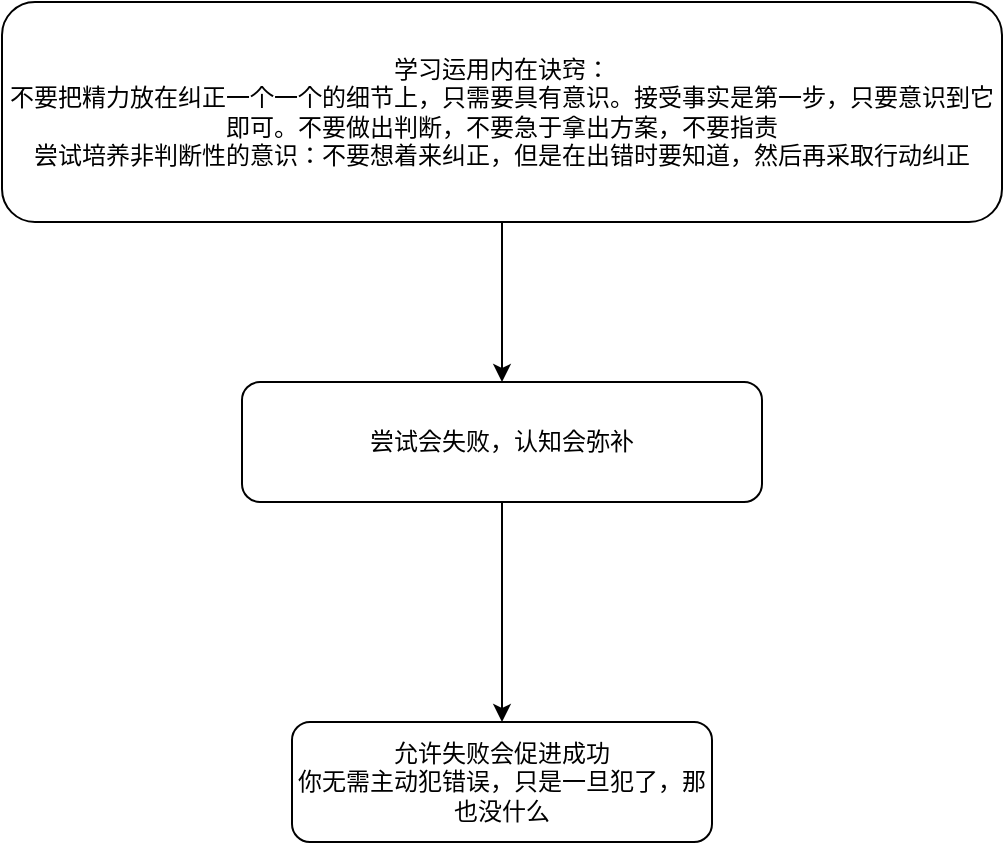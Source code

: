 <mxfile>
    <diagram id="NiNxVzOrU89Tih4gGizK" name="Page-1">
        <mxGraphModel dx="523" dy="727" grid="1" gridSize="10" guides="1" tooltips="1" connect="1" arrows="1" fold="1" page="1" pageScale="1" pageWidth="827" pageHeight="1169" math="0" shadow="0">
            <root>
                <mxCell id="0"/>
                <mxCell id="1" parent="0"/>
                <mxCell id="4" value="" style="edgeStyle=none;html=1;" edge="1" parent="1" source="2" target="3">
                    <mxGeometry relative="1" as="geometry"/>
                </mxCell>
                <mxCell id="2" value="学习运用内在诀窍：&lt;br&gt;不要把精力放在纠正一个一个的细节上，只需要具有意识。接受事实是第一步，只要意识到它即可。不要做出判断，不要急于拿出方案，不要指责&lt;br&gt;尝试培养非判断性的意识：不要想着来纠正，但是在出错时要知道，然后再采取行动纠正" style="rounded=1;whiteSpace=wrap;html=1;" vertex="1" parent="1">
                    <mxGeometry x="80" y="110" width="500" height="110" as="geometry"/>
                </mxCell>
                <mxCell id="6" style="edgeStyle=none;html=1;exitX=0.5;exitY=1;exitDx=0;exitDy=0;entryX=0.5;entryY=0;entryDx=0;entryDy=0;" edge="1" parent="1" source="3" target="5">
                    <mxGeometry relative="1" as="geometry"/>
                </mxCell>
                <mxCell id="3" value="尝试会失败，认知会弥补" style="rounded=1;whiteSpace=wrap;html=1;" vertex="1" parent="1">
                    <mxGeometry x="200" y="300" width="260" height="60" as="geometry"/>
                </mxCell>
                <mxCell id="5" value="允许失败会促进成功&lt;br&gt;你无需主动犯错误，只是一旦犯了，那也没什么" style="rounded=1;whiteSpace=wrap;html=1;" vertex="1" parent="1">
                    <mxGeometry x="225" y="470" width="210" height="60" as="geometry"/>
                </mxCell>
            </root>
        </mxGraphModel>
    </diagram>
</mxfile>
